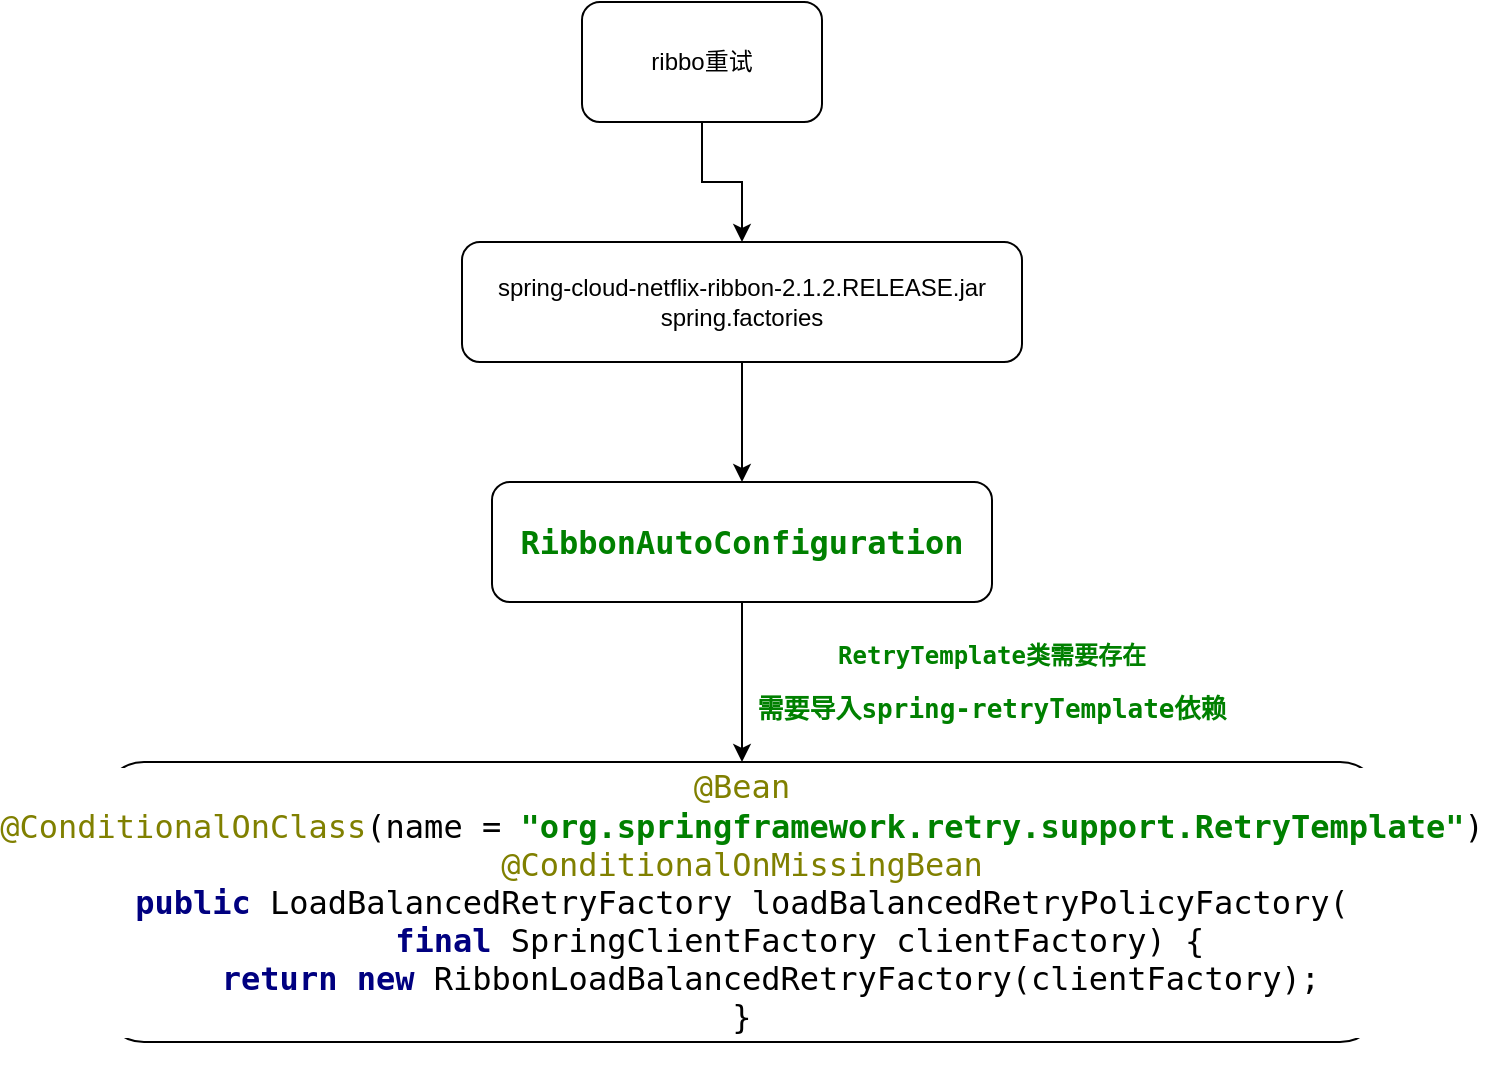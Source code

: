 <mxfile version="14.2.7" type="github">
  <diagram id="Mpxhu-K9NyqbmTa5k_vh" name="Page-1">
    <mxGraphModel dx="1067" dy="486" grid="1" gridSize="10" guides="1" tooltips="1" connect="1" arrows="1" fold="1" page="1" pageScale="1" pageWidth="827" pageHeight="1169" math="0" shadow="0">
      <root>
        <mxCell id="0" />
        <mxCell id="1" parent="0" />
        <mxCell id="nAPAW82q1n84y7xJdNR2-4" style="edgeStyle=orthogonalEdgeStyle;rounded=0;orthogonalLoop=1;jettySize=auto;html=1;" edge="1" parent="1" source="nAPAW82q1n84y7xJdNR2-1" target="nAPAW82q1n84y7xJdNR2-2">
          <mxGeometry relative="1" as="geometry" />
        </mxCell>
        <mxCell id="nAPAW82q1n84y7xJdNR2-1" value="ribbo重试" style="rounded=1;whiteSpace=wrap;html=1;" vertex="1" parent="1">
          <mxGeometry x="280" y="40" width="120" height="60" as="geometry" />
        </mxCell>
        <mxCell id="nAPAW82q1n84y7xJdNR2-5" style="edgeStyle=orthogonalEdgeStyle;rounded=0;orthogonalLoop=1;jettySize=auto;html=1;entryX=0.5;entryY=0;entryDx=0;entryDy=0;" edge="1" parent="1" source="nAPAW82q1n84y7xJdNR2-2" target="nAPAW82q1n84y7xJdNR2-3">
          <mxGeometry relative="1" as="geometry" />
        </mxCell>
        <mxCell id="nAPAW82q1n84y7xJdNR2-2" value="&lt;span&gt;spring-cloud-netflix-ribbon-2.1.2.RELEASE.jar&lt;/span&gt;&lt;br&gt;&lt;span&gt;spring.factories&lt;/span&gt;" style="rounded=1;whiteSpace=wrap;html=1;" vertex="1" parent="1">
          <mxGeometry x="220" y="160" width="280" height="60" as="geometry" />
        </mxCell>
        <mxCell id="nAPAW82q1n84y7xJdNR2-7" style="edgeStyle=orthogonalEdgeStyle;rounded=0;orthogonalLoop=1;jettySize=auto;html=1;entryX=0.5;entryY=0;entryDx=0;entryDy=0;" edge="1" parent="1" source="nAPAW82q1n84y7xJdNR2-3" target="nAPAW82q1n84y7xJdNR2-6">
          <mxGeometry relative="1" as="geometry" />
        </mxCell>
        <mxCell id="nAPAW82q1n84y7xJdNR2-3" value="&lt;pre style=&quot;background-color: rgb(255 , 255 , 255) ; font-size: 12pt&quot;&gt;&lt;span style=&quot;color: rgb(0 , 128 , 0) ; font-weight: bold&quot;&gt;RibbonAutoConfiguration&lt;/span&gt;&lt;/pre&gt;" style="rounded=1;whiteSpace=wrap;html=1;" vertex="1" parent="1">
          <mxGeometry x="235" y="280" width="250" height="60" as="geometry" />
        </mxCell>
        <mxCell id="nAPAW82q1n84y7xJdNR2-6" value="&lt;pre style=&quot;background-color: rgb(255 , 255 , 255) ; font-size: 12pt&quot;&gt;&lt;span style=&quot;color: #808000&quot;&gt;@Bean&lt;br&gt;&lt;/span&gt;&lt;span style=&quot;color: #808000&quot;&gt;@ConditionalOnClass&lt;/span&gt;(name = &lt;span style=&quot;color: #008000 ; font-weight: bold&quot;&gt;&quot;org.springframework.retry.support.RetryTemplate&quot;&lt;/span&gt;)&lt;br&gt;&lt;span style=&quot;color: #808000&quot;&gt;@ConditionalOnMissingBean&lt;br&gt;&lt;/span&gt;&lt;span style=&quot;color: #000080 ; font-weight: bold&quot;&gt;public &lt;/span&gt;LoadBalancedRetryFactory loadBalancedRetryPolicyFactory(&lt;br&gt;      &lt;span style=&quot;color: #000080 ; font-weight: bold&quot;&gt;final &lt;/span&gt;SpringClientFactory clientFactory) {&lt;br&gt;   &lt;span style=&quot;color: #000080 ; font-weight: bold&quot;&gt;return new &lt;/span&gt;RibbonLoadBalancedRetryFactory(clientFactory);&lt;br&gt;}&lt;/pre&gt;" style="rounded=1;whiteSpace=wrap;html=1;" vertex="1" parent="1">
          <mxGeometry x="40" y="420" width="640" height="140" as="geometry" />
        </mxCell>
        <mxCell id="nAPAW82q1n84y7xJdNR2-8" value="&lt;pre style=&quot;background-color: rgb(255 , 255 , 255)&quot;&gt;&lt;span style=&quot;color: rgb(0 , 128 , 0) ; font-weight: bold&quot;&gt;&lt;font style=&quot;font-size: 12px&quot;&gt;RetryTemplate类需要存在&lt;/font&gt;&lt;/span&gt;&lt;/pre&gt;&lt;pre style=&quot;background-color: rgb(255 , 255 , 255)&quot;&gt;&lt;span style=&quot;color: rgb(0 , 128 , 0) ; font-weight: bold&quot;&gt;&lt;font size=&quot;3&quot;&gt;需要导入spring-retryTemplate依赖&lt;/font&gt;&lt;/span&gt;&lt;/pre&gt;" style="text;html=1;strokeColor=none;fillColor=none;align=center;verticalAlign=middle;whiteSpace=wrap;rounded=0;" vertex="1" parent="1">
          <mxGeometry x="340" y="350" width="290" height="60" as="geometry" />
        </mxCell>
      </root>
    </mxGraphModel>
  </diagram>
</mxfile>
